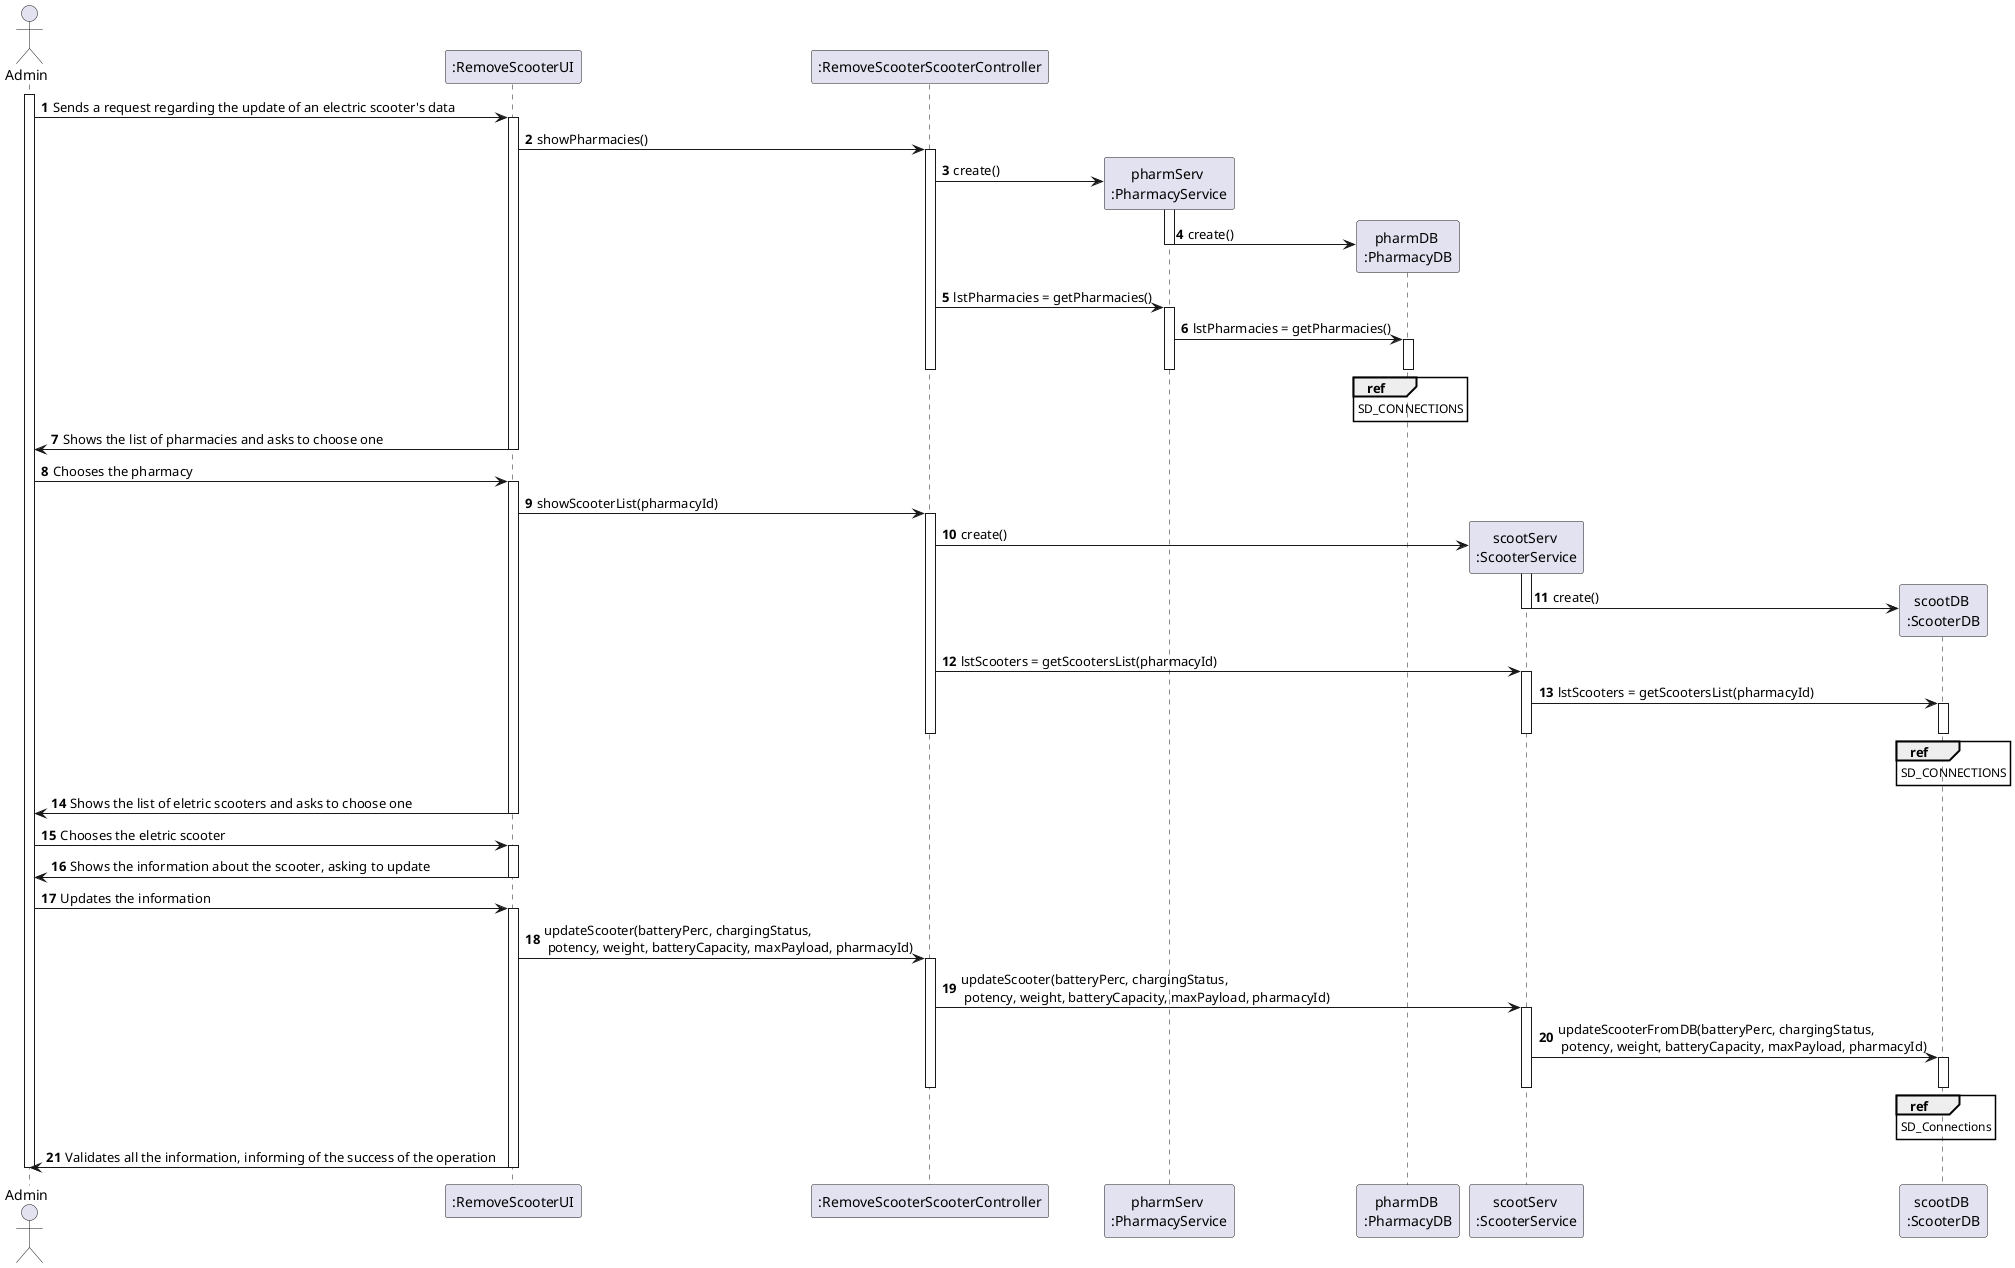 @startuml
autonumber
actor "Admin" as ADMIN

participant ":RemoveScooterUI" as UI
participant ":RemoveScooterScooterController" as CTRL
participant "pharmServ \n:PharmacyService" as PHS
participant "pharmDB \n:PharmacyDB" as PHDB
participant "scootServ \n:ScooterService" as SS
participant "scootDB \n:ScooterDB" as SDB

activate ADMIN

ADMIN -> UI : Sends a request regarding the update of an electric scooter's data
activate UI
UI -> CTRL : showPharmacies()
activate CTRL
CTRL -> PHS ** : create()
activate PHS
PHS -> PHDB ** : create()
deactivate PHS
CTRL -> PHS : lstPharmacies = getPharmacies()
activate PHS
PHS -> PHDB : lstPharmacies = getPharmacies()
activate PHDB
ref over PHDB
SD_CONNECTIONS
end ref
deactivate PHDB
deactivate PHS
deactivate CTRL
UI -> ADMIN : Shows the list of pharmacies and asks to choose one
deactivate UI

ADMIN -> UI : Chooses the pharmacy
activate UI
UI -> CTRL : showScooterList(pharmacyId)
activate CTRL
CTRL -> SS ** : create()
activate SS
SS -> SDB ** : create()
deactivate SS
CTRL -> SS : lstScooters = getScootersList(pharmacyId)
activate SS
SS -> SDB : lstScooters = getScootersList(pharmacyId)
activate SDB
ref over SDB
SD_CONNECTIONS
end ref
deactivate SDB
deactivate SS
deactivate CTRL
UI -> ADMIN : Shows the list of eletric scooters and asks to choose one
deactivate UI
ADMIN -> UI : Chooses the eletric scooter
activate UI

UI -> ADMIN : Shows the information about the scooter, asking to update
deactivate UI

ADMIN -> UI : Updates the information
activate UI
UI -> CTRL : updateScooter(batteryPerc, chargingStatus,\n potency, weight, batteryCapacity, maxPayload, pharmacyId)
activate CTRL
CTRL -> SS : updateScooter(batteryPerc, chargingStatus,\n potency, weight, batteryCapacity, maxPayload, pharmacyId)
activate SS
SS -> SDB : updateScooterFromDB(batteryPerc, chargingStatus,\n potency, weight, batteryCapacity, maxPayload, pharmacyId)
activate SDB
ref over SDB
SD_Connections
end ref
deactivate SDB
deactivate SS
deactivate CTRL
UI -> ADMIN : Validates all the information, informing of the success of the operation

deactivate UI

deactivate ADMIN

@enduml
